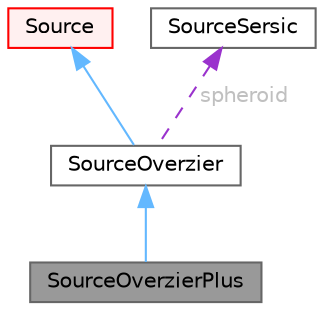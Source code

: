 digraph "SourceOverzierPlus"
{
 // LATEX_PDF_SIZE
  bgcolor="transparent";
  edge [fontname=Helvetica,fontsize=10,labelfontname=Helvetica,labelfontsize=10];
  node [fontname=Helvetica,fontsize=10,shape=box,height=0.2,width=0.4];
  Node1 [id="Node000001",label="SourceOverzierPlus",height=0.2,width=0.4,color="gray40", fillcolor="grey60", style="filled", fontcolor="black",tooltip="Adds some extra features to the SourceOverzier source like spiral arms, and randomizations."];
  Node2 -> Node1 [id="edge4_Node000001_Node000002",dir="back",color="steelblue1",style="solid",tooltip=" "];
  Node2 [id="Node000002",label="SourceOverzier",height=0.2,width=0.4,color="gray40", fillcolor="white", style="filled",URL="$class_source_overzier.html",tooltip="Structure for holding parameters for one or more galaxy images according to the Overzier model."];
  Node3 -> Node2 [id="edge5_Node000002_Node000003",dir="back",color="steelblue1",style="solid",tooltip=" "];
  Node3 [id="Node000003",label="Source",height=0.2,width=0.4,color="red", fillcolor="#FFF0F0", style="filled",URL="$class_source.html",tooltip="Base class for all sources."];
  Node5 -> Node2 [id="edge6_Node000002_Node000005",dir="back",color="darkorchid3",style="dashed",tooltip=" ",label=" spheroid",fontcolor="grey" ];
  Node5 [id="Node000005",label="SourceSersic",height=0.2,width=0.4,color="gray40", fillcolor="white", style="filled",URL="$class_source_sersic.html",tooltip="Class for sources described by a Sersic profile."];
}
